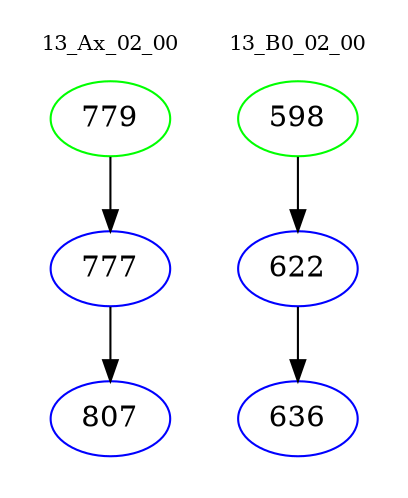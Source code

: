 digraph{
subgraph cluster_0 {
color = white
label = "13_Ax_02_00";
fontsize=10;
T0_779 [label="779", color="green"]
T0_779 -> T0_777 [color="black"]
T0_777 [label="777", color="blue"]
T0_777 -> T0_807 [color="black"]
T0_807 [label="807", color="blue"]
}
subgraph cluster_1 {
color = white
label = "13_B0_02_00";
fontsize=10;
T1_598 [label="598", color="green"]
T1_598 -> T1_622 [color="black"]
T1_622 [label="622", color="blue"]
T1_622 -> T1_636 [color="black"]
T1_636 [label="636", color="blue"]
}
}
